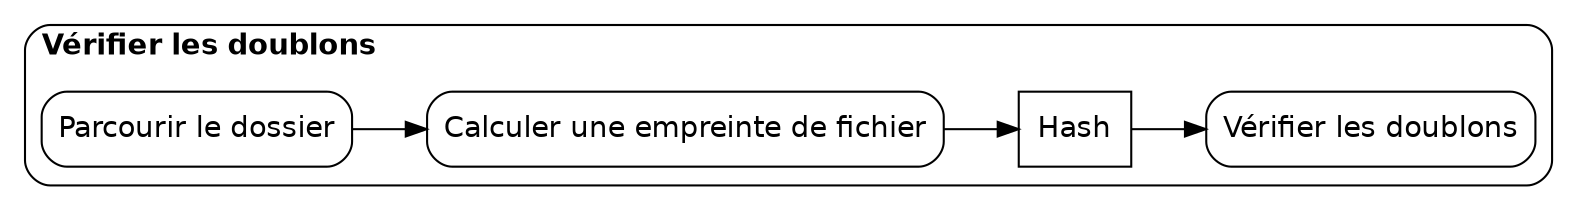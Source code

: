 digraph{
    rankdir= LR
    dpi = 300
    fontname=Helvetica
    node [fontname=Helvetica shape=Mrecord]
    edge [fontname=Helvetica]

    subgraph cluster_0 {
        label=<<b>Vérifier les doublons</b><BR ALIGN="LEFT"/>>
        labeljust=l
        style=rounded

        # init [label="" shape=doublecircle style=filled fillcolor=black]
        # final [label="" shape=doublecircle style=filled fillcolor=black]
        # A1 [label="A" shape=circle]
        # A2 [label="A" shape=circle]

        A [label="Parcourir le dossier"]
        B [label="Calculer une empreinte de fichier"]
        C [shape=box label="Hash"]
        D [label="Vérifier les doublons"]

        A -> B -> C -> D
    }
}
